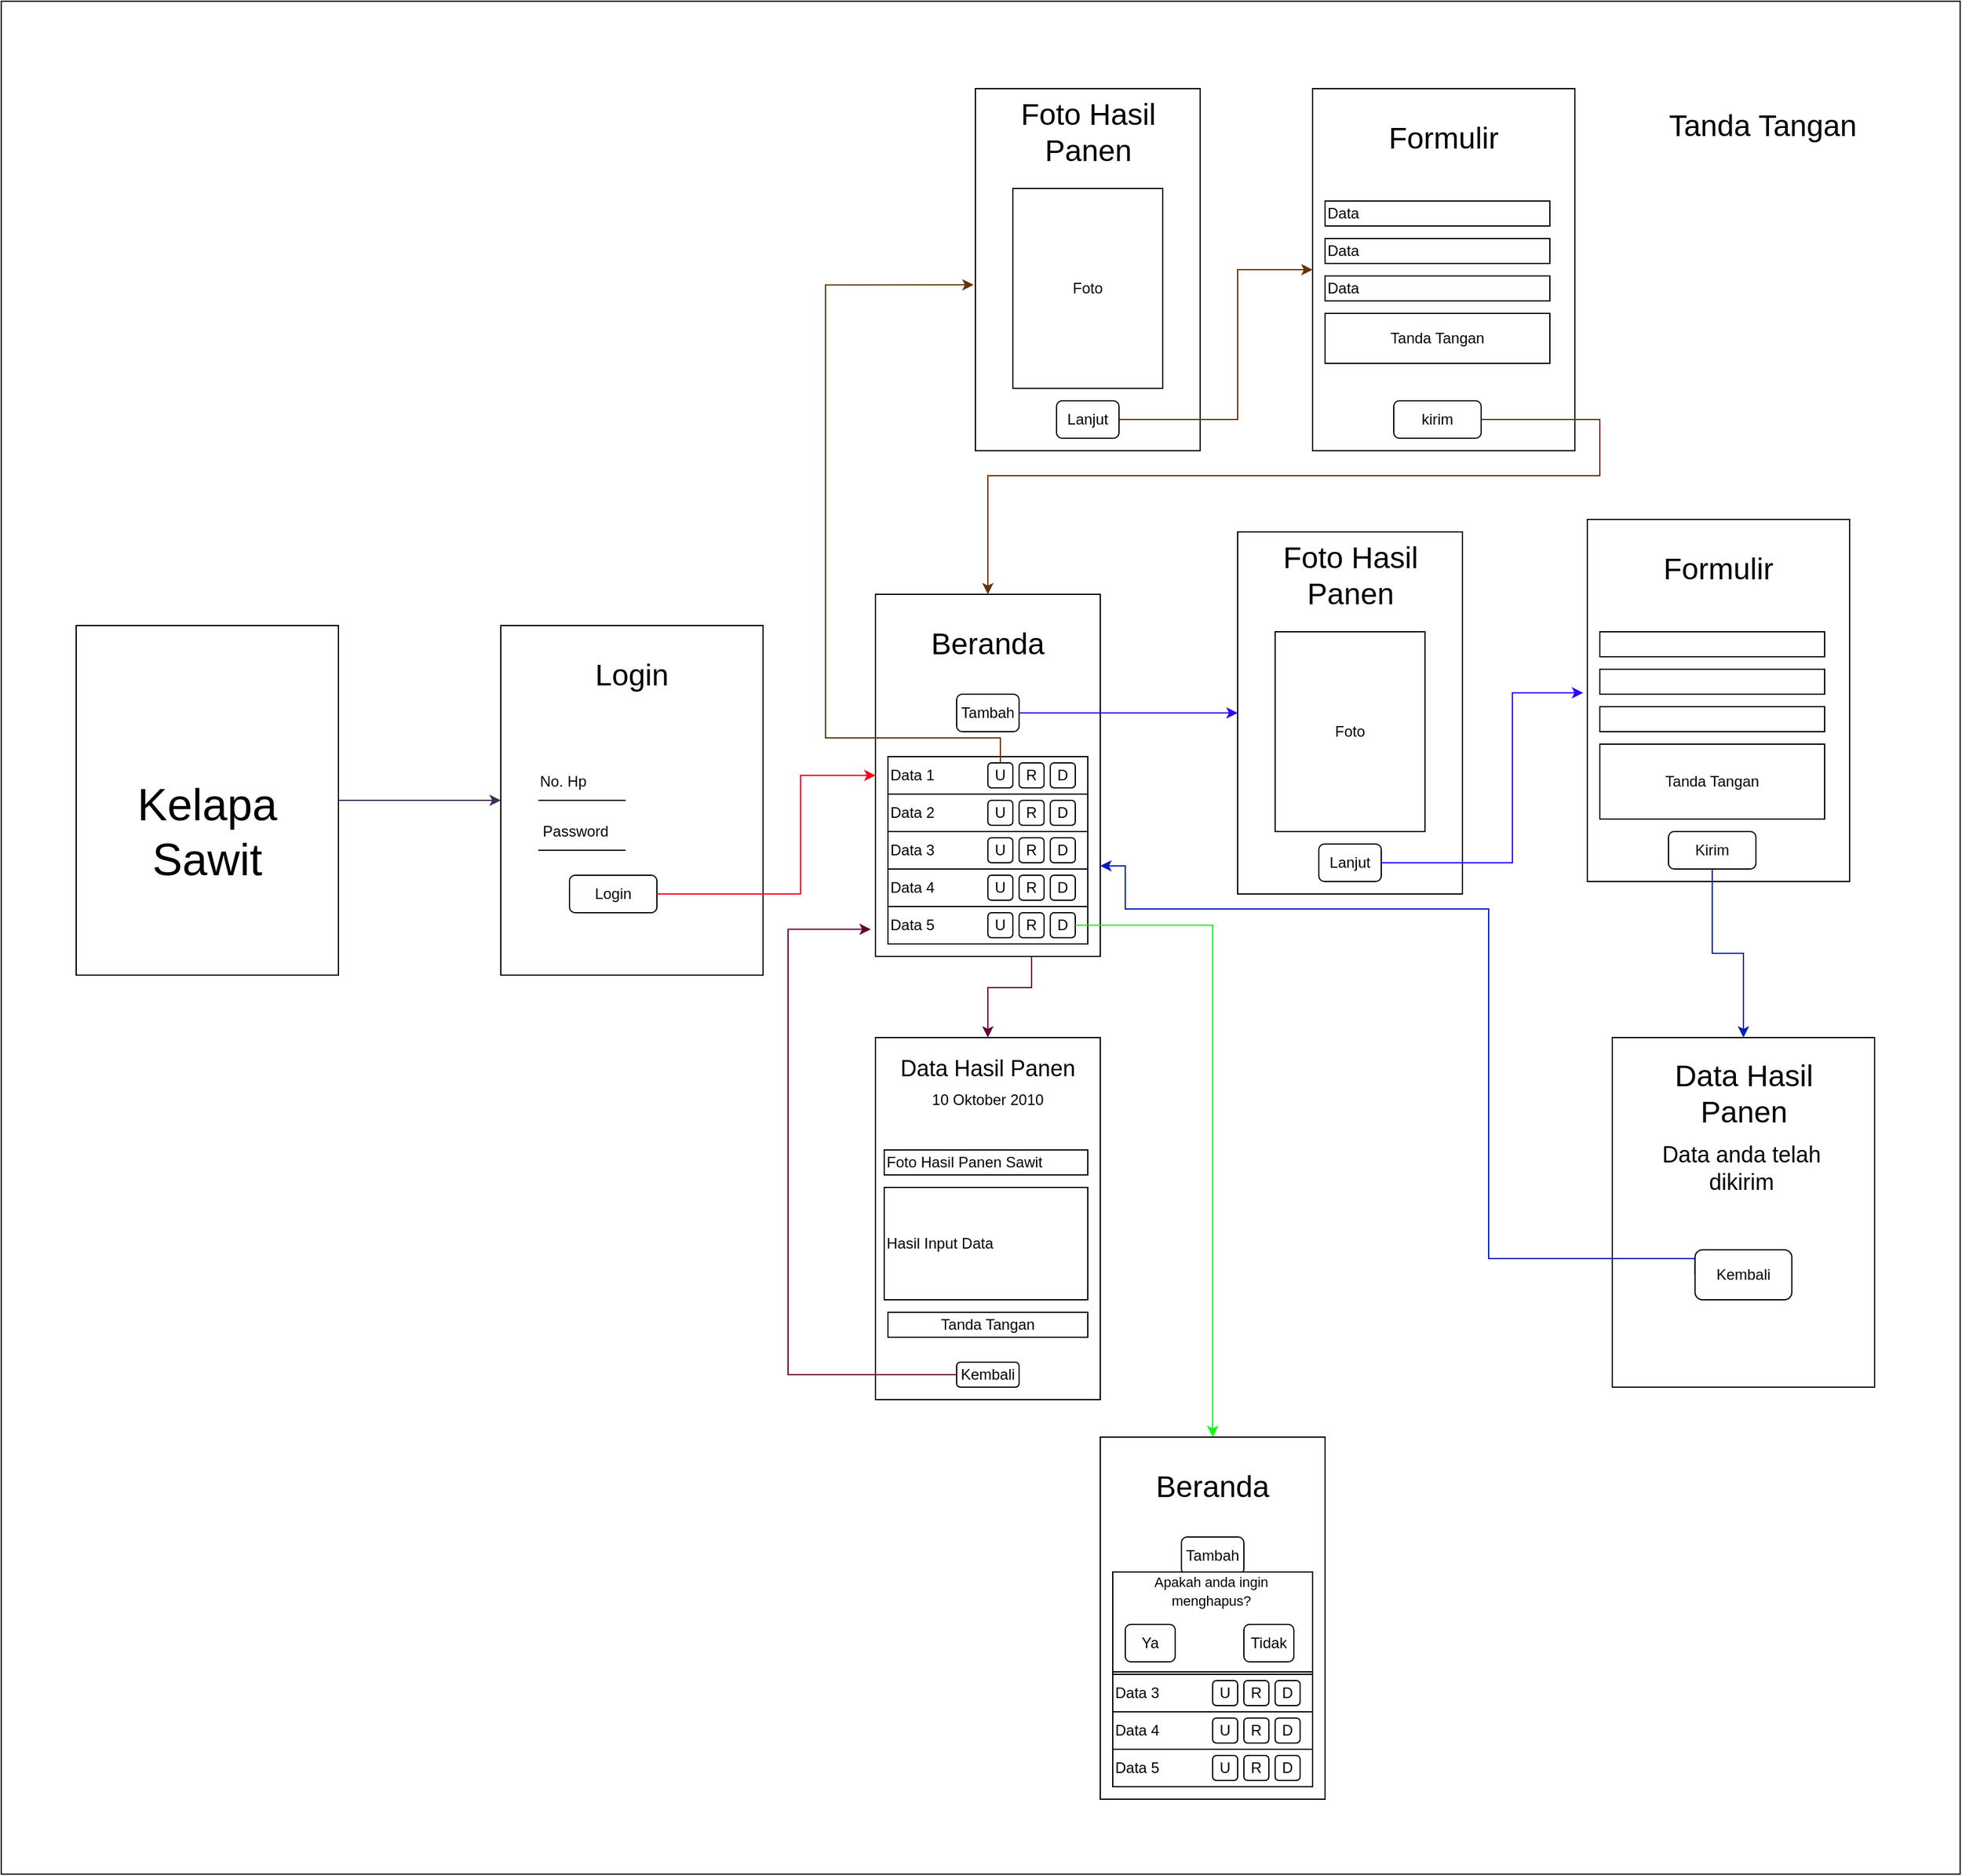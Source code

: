 <mxfile version="22.1.18" type="github" pages="2">
  <diagram name="Page-1" id="Uiu4wbFv9RFSIKA2n1KZ">
    <mxGraphModel dx="810" dy="1583" grid="1" gridSize="10" guides="1" tooltips="1" connect="1" arrows="1" fold="1" page="1" pageScale="1" pageWidth="850" pageHeight="1100" math="0" shadow="0">
      <root>
        <mxCell id="0" />
        <mxCell id="1" parent="0" />
        <mxCell id="6SFFoyV-yTu_emAH-91S-1" value="" style="rounded=0;whiteSpace=wrap;html=1;movable=0;resizable=0;rotatable=0;deletable=0;editable=0;locked=1;connectable=0;" vertex="1" parent="1">
          <mxGeometry x="70" y="-580" width="1568.5" height="1500" as="geometry" />
        </mxCell>
        <mxCell id="6SFFoyV-yTu_emAH-91S-2" style="edgeStyle=orthogonalEdgeStyle;rounded=0;orthogonalLoop=1;jettySize=auto;html=1;entryX=0;entryY=0.5;entryDx=0;entryDy=0;fillColor=#76608a;strokeColor=#432D57;exitX=1;exitY=0.5;exitDx=0;exitDy=0;" edge="1" parent="1" source="6SFFoyV-yTu_emAH-91S-3" target="6SFFoyV-yTu_emAH-91S-4">
          <mxGeometry relative="1" as="geometry" />
        </mxCell>
        <mxCell id="6SFFoyV-yTu_emAH-91S-3" value="" style="rounded=0;whiteSpace=wrap;html=1;" vertex="1" parent="1">
          <mxGeometry x="130" y="-80" width="210" height="280" as="geometry" />
        </mxCell>
        <mxCell id="6SFFoyV-yTu_emAH-91S-4" value="" style="rounded=0;whiteSpace=wrap;html=1;" vertex="1" parent="1">
          <mxGeometry x="470" y="-80" width="210" height="280" as="geometry" />
        </mxCell>
        <mxCell id="6SFFoyV-yTu_emAH-91S-5" value="&lt;font style=&quot;font-size: 36px;&quot;&gt;Kelapa Sawit&lt;/font&gt;" style="text;html=1;strokeColor=none;fillColor=none;align=center;verticalAlign=middle;whiteSpace=wrap;rounded=0;" vertex="1" parent="1">
          <mxGeometry x="170" y="60" width="130" height="50" as="geometry" />
        </mxCell>
        <mxCell id="6SFFoyV-yTu_emAH-91S-6" value="&lt;font style=&quot;font-size: 24px;&quot;&gt;Login&lt;/font&gt;" style="text;html=1;strokeColor=none;fillColor=none;align=center;verticalAlign=middle;whiteSpace=wrap;rounded=0;" vertex="1" parent="1">
          <mxGeometry x="525" y="-70" width="100" height="60" as="geometry" />
        </mxCell>
        <mxCell id="6SFFoyV-yTu_emAH-91S-7" value="No. Hp" style="text;html=1;strokeColor=none;fillColor=none;align=center;verticalAlign=middle;whiteSpace=wrap;rounded=0;" vertex="1" parent="1">
          <mxGeometry x="490" y="30" width="60" height="30" as="geometry" />
        </mxCell>
        <mxCell id="6SFFoyV-yTu_emAH-91S-8" value="Password" style="text;html=1;strokeColor=none;fillColor=none;align=center;verticalAlign=middle;whiteSpace=wrap;rounded=0;" vertex="1" parent="1">
          <mxGeometry x="500" y="70" width="60" height="30" as="geometry" />
        </mxCell>
        <mxCell id="6SFFoyV-yTu_emAH-91S-9" value="" style="endArrow=none;html=1;rounded=0;exitX=0;exitY=1;exitDx=0;exitDy=0;" edge="1" parent="1">
          <mxGeometry width="50" height="50" relative="1" as="geometry">
            <mxPoint x="500" y="60" as="sourcePoint" />
            <mxPoint x="570" y="60" as="targetPoint" />
          </mxGeometry>
        </mxCell>
        <mxCell id="6SFFoyV-yTu_emAH-91S-10" value="" style="endArrow=none;html=1;rounded=0;exitX=0;exitY=1;exitDx=0;exitDy=0;" edge="1" parent="1">
          <mxGeometry width="50" height="50" relative="1" as="geometry">
            <mxPoint x="500" y="100" as="sourcePoint" />
            <mxPoint x="570" y="100" as="targetPoint" />
          </mxGeometry>
        </mxCell>
        <mxCell id="6SFFoyV-yTu_emAH-91S-11" value="Login" style="rounded=1;whiteSpace=wrap;html=1;" vertex="1" parent="1">
          <mxGeometry x="525" y="120" width="70" height="30" as="geometry" />
        </mxCell>
        <mxCell id="6SFFoyV-yTu_emAH-91S-12" style="edgeStyle=orthogonalEdgeStyle;rounded=0;orthogonalLoop=1;jettySize=auto;html=1;entryX=0;entryY=0.5;entryDx=0;entryDy=0;exitX=1;exitY=0.5;exitDx=0;exitDy=0;strokeColor=#FF051E;" edge="1" parent="1" source="6SFFoyV-yTu_emAH-91S-11" target="6SFFoyV-yTu_emAH-91S-50">
          <mxGeometry relative="1" as="geometry">
            <Array as="points">
              <mxPoint x="710" y="135" />
              <mxPoint x="710" y="40" />
            </Array>
          </mxGeometry>
        </mxCell>
        <mxCell id="6SFFoyV-yTu_emAH-91S-13" value="" style="rounded=0;whiteSpace=wrap;html=1;" vertex="1" parent="1">
          <mxGeometry x="1060" y="-155" width="180" height="290" as="geometry" />
        </mxCell>
        <mxCell id="6SFFoyV-yTu_emAH-91S-14" value="&lt;font style=&quot;font-size: 24px;&quot;&gt;Foto Hasil Panen&lt;/font&gt;" style="text;html=1;strokeColor=none;fillColor=none;align=center;verticalAlign=middle;whiteSpace=wrap;rounded=0;" vertex="1" parent="1">
          <mxGeometry x="1077.5" y="-135" width="145" height="30" as="geometry" />
        </mxCell>
        <mxCell id="6SFFoyV-yTu_emAH-91S-15" value="Foto" style="rounded=0;whiteSpace=wrap;html=1;" vertex="1" parent="1">
          <mxGeometry x="1090" y="-75" width="120" height="160" as="geometry" />
        </mxCell>
        <mxCell id="6SFFoyV-yTu_emAH-91S-16" value="Lanjut" style="rounded=1;whiteSpace=wrap;html=1;" vertex="1" parent="1">
          <mxGeometry x="1125" y="95" width="50" height="30" as="geometry" />
        </mxCell>
        <mxCell id="6SFFoyV-yTu_emAH-91S-17" style="edgeStyle=orthogonalEdgeStyle;rounded=0;orthogonalLoop=1;jettySize=auto;html=1;strokeColor=#250DFF;entryX=-0.016;entryY=0.479;entryDx=0;entryDy=0;entryPerimeter=0;" edge="1" parent="1" source="6SFFoyV-yTu_emAH-91S-16" target="6SFFoyV-yTu_emAH-91S-19">
          <mxGeometry relative="1" as="geometry">
            <mxPoint x="1410" y="-210" as="targetPoint" />
            <Array as="points">
              <mxPoint x="1280" y="110" />
              <mxPoint x="1280" y="-26" />
            </Array>
          </mxGeometry>
        </mxCell>
        <mxCell id="6SFFoyV-yTu_emAH-91S-18" value="" style="group" connectable="0" vertex="1" parent="1">
          <mxGeometry x="1340" y="-165" width="210" height="290" as="geometry" />
        </mxCell>
        <mxCell id="6SFFoyV-yTu_emAH-91S-19" value="" style="rounded=0;whiteSpace=wrap;html=1;" vertex="1" parent="6SFFoyV-yTu_emAH-91S-18">
          <mxGeometry width="210" height="290" as="geometry" />
        </mxCell>
        <mxCell id="6SFFoyV-yTu_emAH-91S-20" value="&lt;font style=&quot;font-size: 24px;&quot;&gt;Formulir&lt;/font&gt;" style="text;html=1;strokeColor=none;fillColor=none;align=center;verticalAlign=middle;whiteSpace=wrap;rounded=0;" vertex="1" parent="6SFFoyV-yTu_emAH-91S-18">
          <mxGeometry x="55" y="10" width="100" height="60" as="geometry" />
        </mxCell>
        <mxCell id="6SFFoyV-yTu_emAH-91S-21" value="" style="rounded=0;whiteSpace=wrap;html=1;" vertex="1" parent="6SFFoyV-yTu_emAH-91S-18">
          <mxGeometry x="10" y="90" width="180" height="20" as="geometry" />
        </mxCell>
        <mxCell id="6SFFoyV-yTu_emAH-91S-22" value="" style="rounded=0;whiteSpace=wrap;html=1;" vertex="1" parent="6SFFoyV-yTu_emAH-91S-18">
          <mxGeometry x="10" y="120" width="180" height="20" as="geometry" />
        </mxCell>
        <mxCell id="6SFFoyV-yTu_emAH-91S-23" value="" style="rounded=0;whiteSpace=wrap;html=1;" vertex="1" parent="6SFFoyV-yTu_emAH-91S-18">
          <mxGeometry x="10" y="150" width="180" height="20" as="geometry" />
        </mxCell>
        <mxCell id="6SFFoyV-yTu_emAH-91S-24" value="Tanda Tangan" style="rounded=0;whiteSpace=wrap;html=1;" vertex="1" parent="6SFFoyV-yTu_emAH-91S-18">
          <mxGeometry x="10" y="180" width="180" height="60" as="geometry" />
        </mxCell>
        <mxCell id="6SFFoyV-yTu_emAH-91S-25" value="Kirim" style="rounded=1;whiteSpace=wrap;html=1;" vertex="1" parent="6SFFoyV-yTu_emAH-91S-18">
          <mxGeometry x="65" y="250" width="70" height="30" as="geometry" />
        </mxCell>
        <mxCell id="6SFFoyV-yTu_emAH-91S-26" value="" style="rounded=0;whiteSpace=wrap;html=1;" vertex="1" parent="1">
          <mxGeometry x="850" y="-510" width="180" height="290" as="geometry" />
        </mxCell>
        <mxCell id="6SFFoyV-yTu_emAH-91S-27" value="&lt;font style=&quot;font-size: 24px;&quot;&gt;Foto Hasil Panen&lt;/font&gt;" style="text;html=1;strokeColor=none;fillColor=none;align=center;verticalAlign=middle;whiteSpace=wrap;rounded=0;" vertex="1" parent="1">
          <mxGeometry x="867.5" y="-490" width="145" height="30" as="geometry" />
        </mxCell>
        <mxCell id="6SFFoyV-yTu_emAH-91S-28" value="Foto" style="rounded=0;whiteSpace=wrap;html=1;" vertex="1" parent="1">
          <mxGeometry x="880" y="-430" width="120" height="160" as="geometry" />
        </mxCell>
        <mxCell id="6SFFoyV-yTu_emAH-91S-29" style="edgeStyle=orthogonalEdgeStyle;rounded=0;orthogonalLoop=1;jettySize=auto;html=1;entryX=0;entryY=0.5;entryDx=0;entryDy=0;strokeColor=#663300;" edge="1" parent="1" source="6SFFoyV-yTu_emAH-91S-30" target="6SFFoyV-yTu_emAH-91S-32">
          <mxGeometry relative="1" as="geometry">
            <Array as="points">
              <mxPoint x="1060" y="-245" />
              <mxPoint x="1060" y="-365" />
            </Array>
          </mxGeometry>
        </mxCell>
        <mxCell id="6SFFoyV-yTu_emAH-91S-30" value="Lanjut" style="rounded=1;whiteSpace=wrap;html=1;" vertex="1" parent="1">
          <mxGeometry x="915" y="-260" width="50" height="30" as="geometry" />
        </mxCell>
        <mxCell id="6SFFoyV-yTu_emAH-91S-31" value="" style="group" connectable="0" vertex="1" parent="1">
          <mxGeometry x="1120" y="-510" width="210" height="290" as="geometry" />
        </mxCell>
        <mxCell id="6SFFoyV-yTu_emAH-91S-32" value="" style="rounded=0;whiteSpace=wrap;html=1;" vertex="1" parent="6SFFoyV-yTu_emAH-91S-31">
          <mxGeometry width="210" height="290" as="geometry" />
        </mxCell>
        <mxCell id="6SFFoyV-yTu_emAH-91S-33" value="&lt;font style=&quot;font-size: 24px;&quot;&gt;Formulir&lt;/font&gt;" style="text;html=1;strokeColor=none;fillColor=none;align=center;verticalAlign=middle;whiteSpace=wrap;rounded=0;" vertex="1" parent="6SFFoyV-yTu_emAH-91S-31">
          <mxGeometry x="55" y="10" width="100" height="60" as="geometry" />
        </mxCell>
        <mxCell id="6SFFoyV-yTu_emAH-91S-34" value="Data" style="rounded=0;whiteSpace=wrap;html=1;align=left;" vertex="1" parent="6SFFoyV-yTu_emAH-91S-31">
          <mxGeometry x="10" y="90" width="180" height="20" as="geometry" />
        </mxCell>
        <mxCell id="6SFFoyV-yTu_emAH-91S-35" value="Data" style="rounded=0;whiteSpace=wrap;html=1;align=left;" vertex="1" parent="6SFFoyV-yTu_emAH-91S-31">
          <mxGeometry x="10" y="120" width="180" height="20" as="geometry" />
        </mxCell>
        <mxCell id="6SFFoyV-yTu_emAH-91S-36" value="Data" style="rounded=0;whiteSpace=wrap;html=1;align=left;" vertex="1" parent="6SFFoyV-yTu_emAH-91S-31">
          <mxGeometry x="10" y="150" width="180" height="20" as="geometry" />
        </mxCell>
        <mxCell id="6SFFoyV-yTu_emAH-91S-37" value="kirim" style="rounded=1;whiteSpace=wrap;html=1;" vertex="1" parent="6SFFoyV-yTu_emAH-91S-31">
          <mxGeometry x="65" y="250" width="70" height="30" as="geometry" />
        </mxCell>
        <mxCell id="6SFFoyV-yTu_emAH-91S-38" value="Tanda Tangan" style="rounded=0;whiteSpace=wrap;html=1;" vertex="1" parent="6SFFoyV-yTu_emAH-91S-31">
          <mxGeometry x="10" y="180" width="180" height="40" as="geometry" />
        </mxCell>
        <mxCell id="6SFFoyV-yTu_emAH-91S-39" value="&lt;font style=&quot;font-size: 24px;&quot;&gt;Tanda Tangan&lt;/font&gt;" style="text;html=1;strokeColor=none;fillColor=none;align=center;verticalAlign=middle;whiteSpace=wrap;rounded=0;" vertex="1" parent="1">
          <mxGeometry x="1402.5" y="-490" width="155" height="20" as="geometry" />
        </mxCell>
        <mxCell id="6SFFoyV-yTu_emAH-91S-40" style="edgeStyle=orthogonalEdgeStyle;rounded=0;orthogonalLoop=1;jettySize=auto;html=1;strokeColor=#663300;entryX=0.5;entryY=0;entryDx=0;entryDy=0;" edge="1" parent="1" source="6SFFoyV-yTu_emAH-91S-37" target="6SFFoyV-yTu_emAH-91S-50">
          <mxGeometry relative="1" as="geometry">
            <Array as="points">
              <mxPoint x="1350" y="-245" />
              <mxPoint x="1350" y="-200" />
              <mxPoint x="860" y="-200" />
            </Array>
            <mxPoint x="870" y="-200" as="targetPoint" />
          </mxGeometry>
        </mxCell>
        <mxCell id="6SFFoyV-yTu_emAH-91S-41" value="" style="rounded=0;whiteSpace=wrap;html=1;" vertex="1" parent="1">
          <mxGeometry x="770" y="250" width="180" height="290" as="geometry" />
        </mxCell>
        <mxCell id="6SFFoyV-yTu_emAH-91S-42" style="edgeStyle=orthogonalEdgeStyle;rounded=0;orthogonalLoop=1;jettySize=auto;html=1;strokeColor=#660033;" edge="1" parent="1" source="6SFFoyV-yTu_emAH-91S-80" target="6SFFoyV-yTu_emAH-91S-41">
          <mxGeometry relative="1" as="geometry" />
        </mxCell>
        <mxCell id="6SFFoyV-yTu_emAH-91S-43" value="&lt;font style=&quot;font-size: 18px;&quot;&gt;Data Hasil Panen&lt;/font&gt;" style="text;html=1;strokeColor=none;fillColor=none;align=center;verticalAlign=middle;whiteSpace=wrap;rounded=0;" vertex="1" parent="1">
          <mxGeometry x="776.25" y="260" width="167.5" height="30" as="geometry" />
        </mxCell>
        <mxCell id="6SFFoyV-yTu_emAH-91S-44" value="10 Oktober 2010" style="text;html=1;strokeColor=none;fillColor=none;align=center;verticalAlign=middle;whiteSpace=wrap;rounded=0;" vertex="1" parent="1">
          <mxGeometry x="810" y="285" width="100" height="30" as="geometry" />
        </mxCell>
        <mxCell id="6SFFoyV-yTu_emAH-91S-45" value="Foto Hasil Panen Sawit&amp;nbsp;" style="rounded=0;whiteSpace=wrap;html=1;align=left;" vertex="1" parent="1">
          <mxGeometry x="777" y="340" width="163" height="20" as="geometry" />
        </mxCell>
        <mxCell id="6SFFoyV-yTu_emAH-91S-46" value="Hasil Input Data" style="rounded=0;whiteSpace=wrap;html=1;align=left;" vertex="1" parent="1">
          <mxGeometry x="777" y="370" width="163" height="90" as="geometry" />
        </mxCell>
        <mxCell id="6SFFoyV-yTu_emAH-91S-47" value="Tanda Tangan" style="rounded=0;whiteSpace=wrap;html=1;align=center;" vertex="1" parent="1">
          <mxGeometry x="780" y="470" width="160" height="20" as="geometry" />
        </mxCell>
        <mxCell id="6SFFoyV-yTu_emAH-91S-48" value="Kembali" style="rounded=1;whiteSpace=wrap;html=1;" vertex="1" parent="1">
          <mxGeometry x="835" y="510" width="50" height="20" as="geometry" />
        </mxCell>
        <mxCell id="6SFFoyV-yTu_emAH-91S-49" value="" style="group" connectable="0" vertex="1" parent="1">
          <mxGeometry x="770" y="-105" width="180" height="290" as="geometry" />
        </mxCell>
        <mxCell id="6SFFoyV-yTu_emAH-91S-50" value="" style="rounded=0;whiteSpace=wrap;html=1;" vertex="1" parent="6SFFoyV-yTu_emAH-91S-49">
          <mxGeometry width="180" height="290" as="geometry" />
        </mxCell>
        <mxCell id="6SFFoyV-yTu_emAH-91S-51" value="&lt;span style=&quot;font-size: 24px;&quot;&gt;Beranda&lt;/span&gt;" style="text;html=1;strokeColor=none;fillColor=none;align=center;verticalAlign=middle;whiteSpace=wrap;rounded=0;" vertex="1" parent="6SFFoyV-yTu_emAH-91S-49">
          <mxGeometry x="40" y="10" width="100" height="60" as="geometry" />
        </mxCell>
        <mxCell id="6SFFoyV-yTu_emAH-91S-52" value="Tambah" style="rounded=1;whiteSpace=wrap;html=1;" vertex="1" parent="6SFFoyV-yTu_emAH-91S-49">
          <mxGeometry x="65" y="80" width="50" height="30" as="geometry" />
        </mxCell>
        <mxCell id="6SFFoyV-yTu_emAH-91S-53" value="" style="rounded=0;whiteSpace=wrap;html=1;" vertex="1" parent="6SFFoyV-yTu_emAH-91S-49">
          <mxGeometry x="10" y="130" width="160" height="150" as="geometry" />
        </mxCell>
        <mxCell id="6SFFoyV-yTu_emAH-91S-54" value="" style="rounded=0;whiteSpace=wrap;html=1;" vertex="1" parent="6SFFoyV-yTu_emAH-91S-49">
          <mxGeometry x="10" y="160" width="160" height="30" as="geometry" />
        </mxCell>
        <mxCell id="6SFFoyV-yTu_emAH-91S-55" value="" style="rounded=0;whiteSpace=wrap;html=1;" vertex="1" parent="6SFFoyV-yTu_emAH-91S-49">
          <mxGeometry x="10" y="190" width="160" height="30" as="geometry" />
        </mxCell>
        <mxCell id="6SFFoyV-yTu_emAH-91S-56" value="" style="rounded=0;whiteSpace=wrap;html=1;" vertex="1" parent="6SFFoyV-yTu_emAH-91S-49">
          <mxGeometry x="10" y="220" width="160" height="30" as="geometry" />
        </mxCell>
        <mxCell id="6SFFoyV-yTu_emAH-91S-57" value="" style="group" vertex="1" connectable="0" parent="6SFFoyV-yTu_emAH-91S-49">
          <mxGeometry x="10" y="130" width="160" height="30" as="geometry" />
        </mxCell>
        <mxCell id="6SFFoyV-yTu_emAH-91S-58" value="&lt;div style=&quot;&quot;&gt;&lt;span style=&quot;background-color: initial;&quot;&gt;Data 1&lt;/span&gt;&lt;/div&gt;" style="rounded=0;whiteSpace=wrap;html=1;align=left;" vertex="1" parent="6SFFoyV-yTu_emAH-91S-57">
          <mxGeometry width="160" height="30" as="geometry" />
        </mxCell>
        <mxCell id="6SFFoyV-yTu_emAH-91S-59" value="D" style="rounded=1;whiteSpace=wrap;html=1;" vertex="1" parent="6SFFoyV-yTu_emAH-91S-57">
          <mxGeometry x="130" y="5" width="20" height="20" as="geometry" />
        </mxCell>
        <mxCell id="6SFFoyV-yTu_emAH-91S-60" value="R" style="rounded=1;whiteSpace=wrap;html=1;" vertex="1" parent="6SFFoyV-yTu_emAH-91S-57">
          <mxGeometry x="105" y="5" width="20" height="20" as="geometry" />
        </mxCell>
        <mxCell id="6SFFoyV-yTu_emAH-91S-61" value="U" style="rounded=1;whiteSpace=wrap;html=1;" vertex="1" parent="6SFFoyV-yTu_emAH-91S-57">
          <mxGeometry x="80" y="5" width="20" height="20" as="geometry" />
        </mxCell>
        <mxCell id="6SFFoyV-yTu_emAH-91S-62" value="" style="group" vertex="1" connectable="0" parent="6SFFoyV-yTu_emAH-91S-49">
          <mxGeometry x="10" y="160" width="160" height="30" as="geometry" />
        </mxCell>
        <mxCell id="6SFFoyV-yTu_emAH-91S-63" value="&lt;div style=&quot;&quot;&gt;&lt;span style=&quot;background-color: initial;&quot;&gt;Data 2&lt;/span&gt;&lt;/div&gt;" style="rounded=0;whiteSpace=wrap;html=1;align=left;" vertex="1" parent="6SFFoyV-yTu_emAH-91S-62">
          <mxGeometry width="160" height="30" as="geometry" />
        </mxCell>
        <mxCell id="6SFFoyV-yTu_emAH-91S-64" value="D" style="rounded=1;whiteSpace=wrap;html=1;" vertex="1" parent="6SFFoyV-yTu_emAH-91S-62">
          <mxGeometry x="130" y="5" width="20" height="20" as="geometry" />
        </mxCell>
        <mxCell id="6SFFoyV-yTu_emAH-91S-65" value="R" style="rounded=1;whiteSpace=wrap;html=1;" vertex="1" parent="6SFFoyV-yTu_emAH-91S-62">
          <mxGeometry x="105" y="5" width="20" height="20" as="geometry" />
        </mxCell>
        <mxCell id="6SFFoyV-yTu_emAH-91S-66" value="U" style="rounded=1;whiteSpace=wrap;html=1;" vertex="1" parent="6SFFoyV-yTu_emAH-91S-62">
          <mxGeometry x="80" y="5" width="20" height="20" as="geometry" />
        </mxCell>
        <mxCell id="6SFFoyV-yTu_emAH-91S-67" value="" style="group" vertex="1" connectable="0" parent="6SFFoyV-yTu_emAH-91S-49">
          <mxGeometry x="10" y="190" width="160" height="30" as="geometry" />
        </mxCell>
        <mxCell id="6SFFoyV-yTu_emAH-91S-68" value="&lt;div style=&quot;&quot;&gt;&lt;span style=&quot;background-color: initial;&quot;&gt;Data 3&lt;/span&gt;&lt;/div&gt;" style="rounded=0;whiteSpace=wrap;html=1;align=left;" vertex="1" parent="6SFFoyV-yTu_emAH-91S-67">
          <mxGeometry width="160" height="30" as="geometry" />
        </mxCell>
        <mxCell id="6SFFoyV-yTu_emAH-91S-69" value="D" style="rounded=1;whiteSpace=wrap;html=1;" vertex="1" parent="6SFFoyV-yTu_emAH-91S-67">
          <mxGeometry x="130" y="5" width="20" height="20" as="geometry" />
        </mxCell>
        <mxCell id="6SFFoyV-yTu_emAH-91S-70" value="R" style="rounded=1;whiteSpace=wrap;html=1;" vertex="1" parent="6SFFoyV-yTu_emAH-91S-67">
          <mxGeometry x="105" y="5" width="20" height="20" as="geometry" />
        </mxCell>
        <mxCell id="6SFFoyV-yTu_emAH-91S-71" value="U" style="rounded=1;whiteSpace=wrap;html=1;" vertex="1" parent="6SFFoyV-yTu_emAH-91S-67">
          <mxGeometry x="80" y="5" width="20" height="20" as="geometry" />
        </mxCell>
        <mxCell id="6SFFoyV-yTu_emAH-91S-72" value="" style="group" vertex="1" connectable="0" parent="6SFFoyV-yTu_emAH-91S-49">
          <mxGeometry x="10" y="220" width="160" height="30" as="geometry" />
        </mxCell>
        <mxCell id="6SFFoyV-yTu_emAH-91S-73" value="&lt;div style=&quot;&quot;&gt;&lt;span style=&quot;background-color: initial;&quot;&gt;Data 4&lt;/span&gt;&lt;/div&gt;" style="rounded=0;whiteSpace=wrap;html=1;align=left;" vertex="1" parent="6SFFoyV-yTu_emAH-91S-72">
          <mxGeometry width="160" height="30" as="geometry" />
        </mxCell>
        <mxCell id="6SFFoyV-yTu_emAH-91S-74" value="D" style="rounded=1;whiteSpace=wrap;html=1;" vertex="1" parent="6SFFoyV-yTu_emAH-91S-72">
          <mxGeometry x="130" y="5" width="20" height="20" as="geometry" />
        </mxCell>
        <mxCell id="6SFFoyV-yTu_emAH-91S-75" value="R" style="rounded=1;whiteSpace=wrap;html=1;" vertex="1" parent="6SFFoyV-yTu_emAH-91S-72">
          <mxGeometry x="105" y="5" width="20" height="20" as="geometry" />
        </mxCell>
        <mxCell id="6SFFoyV-yTu_emAH-91S-76" value="U" style="rounded=1;whiteSpace=wrap;html=1;" vertex="1" parent="6SFFoyV-yTu_emAH-91S-72">
          <mxGeometry x="80" y="5" width="20" height="20" as="geometry" />
        </mxCell>
        <mxCell id="6SFFoyV-yTu_emAH-91S-77" value="" style="group" vertex="1" connectable="0" parent="6SFFoyV-yTu_emAH-91S-49">
          <mxGeometry x="10" y="250" width="160" height="30" as="geometry" />
        </mxCell>
        <mxCell id="6SFFoyV-yTu_emAH-91S-78" value="&lt;div style=&quot;&quot;&gt;&lt;span style=&quot;background-color: initial;&quot;&gt;Data 5&lt;/span&gt;&lt;/div&gt;" style="rounded=0;whiteSpace=wrap;html=1;align=left;" vertex="1" parent="6SFFoyV-yTu_emAH-91S-77">
          <mxGeometry width="160" height="30" as="geometry" />
        </mxCell>
        <mxCell id="6SFFoyV-yTu_emAH-91S-79" value="D" style="rounded=1;whiteSpace=wrap;html=1;" vertex="1" parent="6SFFoyV-yTu_emAH-91S-77">
          <mxGeometry x="130" y="5" width="20" height="20" as="geometry" />
        </mxCell>
        <mxCell id="6SFFoyV-yTu_emAH-91S-80" value="R" style="rounded=1;whiteSpace=wrap;html=1;" vertex="1" parent="6SFFoyV-yTu_emAH-91S-77">
          <mxGeometry x="105" y="5" width="20" height="20" as="geometry" />
        </mxCell>
        <mxCell id="6SFFoyV-yTu_emAH-91S-81" value="U" style="rounded=1;whiteSpace=wrap;html=1;" vertex="1" parent="6SFFoyV-yTu_emAH-91S-77">
          <mxGeometry x="80" y="5" width="20" height="20" as="geometry" />
        </mxCell>
        <mxCell id="6SFFoyV-yTu_emAH-91S-82" style="edgeStyle=orthogonalEdgeStyle;rounded=0;orthogonalLoop=1;jettySize=auto;html=1;entryX=0.5;entryY=0;entryDx=0;entryDy=0;strokeColor=#00FF00;" edge="1" parent="1" source="6SFFoyV-yTu_emAH-91S-79" target="6SFFoyV-yTu_emAH-91S-84">
          <mxGeometry relative="1" as="geometry" />
        </mxCell>
        <mxCell id="6SFFoyV-yTu_emAH-91S-83" value="" style="group" connectable="0" vertex="1" parent="1">
          <mxGeometry x="950" y="570" width="240" height="290" as="geometry" />
        </mxCell>
        <mxCell id="6SFFoyV-yTu_emAH-91S-84" value="" style="rounded=0;whiteSpace=wrap;html=1;movable=0;resizable=0;rotatable=0;deletable=0;editable=0;locked=1;connectable=0;" vertex="1" parent="6SFFoyV-yTu_emAH-91S-83">
          <mxGeometry width="180" height="290" as="geometry" />
        </mxCell>
        <mxCell id="6SFFoyV-yTu_emAH-91S-85" value="&lt;span style=&quot;font-size: 24px;&quot;&gt;Beranda&lt;/span&gt;" style="text;html=1;strokeColor=none;fillColor=none;align=center;verticalAlign=middle;whiteSpace=wrap;rounded=0;" vertex="1" parent="6SFFoyV-yTu_emAH-91S-83">
          <mxGeometry x="40" y="10" width="100" height="60" as="geometry" />
        </mxCell>
        <mxCell id="6SFFoyV-yTu_emAH-91S-86" value="Tambah" style="rounded=1;whiteSpace=wrap;html=1;" vertex="1" parent="6SFFoyV-yTu_emAH-91S-83">
          <mxGeometry x="65" y="80" width="50" height="30" as="geometry" />
        </mxCell>
        <mxCell id="6SFFoyV-yTu_emAH-91S-87" value="" style="rounded=0;whiteSpace=wrap;html=1;" vertex="1" parent="6SFFoyV-yTu_emAH-91S-83">
          <mxGeometry x="10" y="130" width="160" height="150" as="geometry" />
        </mxCell>
        <mxCell id="6SFFoyV-yTu_emAH-91S-88" value="" style="rounded=0;whiteSpace=wrap;html=1;" vertex="1" parent="6SFFoyV-yTu_emAH-91S-83">
          <mxGeometry x="10" y="160" width="160" height="30" as="geometry" />
        </mxCell>
        <mxCell id="6SFFoyV-yTu_emAH-91S-89" value="" style="rounded=0;whiteSpace=wrap;html=1;" vertex="1" parent="6SFFoyV-yTu_emAH-91S-83">
          <mxGeometry x="10" y="190" width="160" height="30" as="geometry" />
        </mxCell>
        <mxCell id="6SFFoyV-yTu_emAH-91S-90" value="" style="rounded=0;whiteSpace=wrap;html=1;" vertex="1" parent="6SFFoyV-yTu_emAH-91S-83">
          <mxGeometry x="10" y="220" width="160" height="30" as="geometry" />
        </mxCell>
        <mxCell id="6SFFoyV-yTu_emAH-91S-91" value="" style="group" connectable="0" vertex="1" parent="6SFFoyV-yTu_emAH-91S-83">
          <mxGeometry x="10" y="130" width="160" height="90" as="geometry" />
        </mxCell>
        <mxCell id="6SFFoyV-yTu_emAH-91S-92" value="&lt;div style=&quot;&quot;&gt;&lt;span style=&quot;background-color: initial;&quot;&gt;Data 1&lt;/span&gt;&lt;/div&gt;" style="rounded=0;whiteSpace=wrap;html=1;align=left;" vertex="1" parent="6SFFoyV-yTu_emAH-91S-91">
          <mxGeometry width="160" height="30" as="geometry" />
        </mxCell>
        <mxCell id="6SFFoyV-yTu_emAH-91S-93" value="D" style="rounded=1;whiteSpace=wrap;html=1;" vertex="1" parent="6SFFoyV-yTu_emAH-91S-91">
          <mxGeometry x="130" y="5" width="20" height="20" as="geometry" />
        </mxCell>
        <mxCell id="6SFFoyV-yTu_emAH-91S-94" value="R" style="rounded=1;whiteSpace=wrap;html=1;" vertex="1" parent="6SFFoyV-yTu_emAH-91S-91">
          <mxGeometry x="105" y="5" width="20" height="20" as="geometry" />
        </mxCell>
        <mxCell id="6SFFoyV-yTu_emAH-91S-95" value="U" style="rounded=1;whiteSpace=wrap;html=1;" vertex="1" parent="6SFFoyV-yTu_emAH-91S-91">
          <mxGeometry x="80" y="5" width="20" height="20" as="geometry" />
        </mxCell>
        <mxCell id="6SFFoyV-yTu_emAH-91S-96" value="" style="group" connectable="0" vertex="1" parent="6SFFoyV-yTu_emAH-91S-83">
          <mxGeometry x="10" y="160" width="160" height="90" as="geometry" />
        </mxCell>
        <mxCell id="6SFFoyV-yTu_emAH-91S-97" value="&lt;div style=&quot;&quot;&gt;&lt;span style=&quot;background-color: initial;&quot;&gt;Data 2&lt;/span&gt;&lt;/div&gt;" style="rounded=0;whiteSpace=wrap;html=1;align=left;" vertex="1" parent="6SFFoyV-yTu_emAH-91S-96">
          <mxGeometry width="160" height="30" as="geometry" />
        </mxCell>
        <mxCell id="6SFFoyV-yTu_emAH-91S-98" value="D" style="rounded=1;whiteSpace=wrap;html=1;" vertex="1" parent="6SFFoyV-yTu_emAH-91S-96">
          <mxGeometry x="130" y="5" width="20" height="20" as="geometry" />
        </mxCell>
        <mxCell id="6SFFoyV-yTu_emAH-91S-99" value="R" style="rounded=1;whiteSpace=wrap;html=1;" vertex="1" parent="6SFFoyV-yTu_emAH-91S-96">
          <mxGeometry x="105" y="5" width="20" height="20" as="geometry" />
        </mxCell>
        <mxCell id="6SFFoyV-yTu_emAH-91S-100" value="U" style="rounded=1;whiteSpace=wrap;html=1;" vertex="1" parent="6SFFoyV-yTu_emAH-91S-96">
          <mxGeometry x="80" y="5" width="20" height="20" as="geometry" />
        </mxCell>
        <mxCell id="6SFFoyV-yTu_emAH-91S-101" value="" style="group" connectable="0" vertex="1" parent="6SFFoyV-yTu_emAH-91S-83">
          <mxGeometry x="10" y="190" width="160" height="95" as="geometry" />
        </mxCell>
        <mxCell id="6SFFoyV-yTu_emAH-91S-102" value="&lt;div style=&quot;&quot;&gt;&lt;span style=&quot;background-color: initial;&quot;&gt;Data 3&lt;/span&gt;&lt;/div&gt;" style="rounded=0;whiteSpace=wrap;html=1;align=left;" vertex="1" parent="6SFFoyV-yTu_emAH-91S-101">
          <mxGeometry width="160" height="30" as="geometry" />
        </mxCell>
        <mxCell id="6SFFoyV-yTu_emAH-91S-103" value="D" style="rounded=1;whiteSpace=wrap;html=1;" vertex="1" parent="6SFFoyV-yTu_emAH-91S-101">
          <mxGeometry x="130" y="5" width="20" height="20" as="geometry" />
        </mxCell>
        <mxCell id="6SFFoyV-yTu_emAH-91S-104" value="R" style="rounded=1;whiteSpace=wrap;html=1;" vertex="1" parent="6SFFoyV-yTu_emAH-91S-101">
          <mxGeometry x="105" y="5" width="20" height="20" as="geometry" />
        </mxCell>
        <mxCell id="6SFFoyV-yTu_emAH-91S-105" value="U" style="rounded=1;whiteSpace=wrap;html=1;" vertex="1" parent="6SFFoyV-yTu_emAH-91S-101">
          <mxGeometry x="80" y="5" width="20" height="20" as="geometry" />
        </mxCell>
        <mxCell id="6SFFoyV-yTu_emAH-91S-106" value="" style="group" connectable="0" vertex="1" parent="6SFFoyV-yTu_emAH-91S-83">
          <mxGeometry x="10" y="220" width="160" height="30" as="geometry" />
        </mxCell>
        <mxCell id="6SFFoyV-yTu_emAH-91S-107" value="&lt;div style=&quot;&quot;&gt;&lt;span style=&quot;background-color: initial;&quot;&gt;Data 4&lt;/span&gt;&lt;/div&gt;" style="rounded=0;whiteSpace=wrap;html=1;align=left;" vertex="1" parent="6SFFoyV-yTu_emAH-91S-106">
          <mxGeometry width="160" height="30" as="geometry" />
        </mxCell>
        <mxCell id="6SFFoyV-yTu_emAH-91S-108" value="D" style="rounded=1;whiteSpace=wrap;html=1;" vertex="1" parent="6SFFoyV-yTu_emAH-91S-106">
          <mxGeometry x="130" y="5" width="20" height="20" as="geometry" />
        </mxCell>
        <mxCell id="6SFFoyV-yTu_emAH-91S-109" value="R" style="rounded=1;whiteSpace=wrap;html=1;" vertex="1" parent="6SFFoyV-yTu_emAH-91S-106">
          <mxGeometry x="105" y="5" width="20" height="20" as="geometry" />
        </mxCell>
        <mxCell id="6SFFoyV-yTu_emAH-91S-110" value="U" style="rounded=1;whiteSpace=wrap;html=1;" vertex="1" parent="6SFFoyV-yTu_emAH-91S-106">
          <mxGeometry x="80" y="5" width="20" height="20" as="geometry" />
        </mxCell>
        <mxCell id="6SFFoyV-yTu_emAH-91S-111" value="" style="group" connectable="0" vertex="1" parent="6SFFoyV-yTu_emAH-91S-83">
          <mxGeometry x="10" y="250" width="160" height="30" as="geometry" />
        </mxCell>
        <mxCell id="6SFFoyV-yTu_emAH-91S-112" value="&lt;div style=&quot;&quot;&gt;&lt;span style=&quot;background-color: initial;&quot;&gt;Data 5&lt;/span&gt;&lt;/div&gt;" style="rounded=0;whiteSpace=wrap;html=1;align=left;" vertex="1" parent="6SFFoyV-yTu_emAH-91S-111">
          <mxGeometry width="160" height="30" as="geometry" />
        </mxCell>
        <mxCell id="6SFFoyV-yTu_emAH-91S-113" value="D" style="rounded=1;whiteSpace=wrap;html=1;" vertex="1" parent="6SFFoyV-yTu_emAH-91S-111">
          <mxGeometry x="130" y="5" width="20" height="20" as="geometry" />
        </mxCell>
        <mxCell id="6SFFoyV-yTu_emAH-91S-114" value="R" style="rounded=1;whiteSpace=wrap;html=1;" vertex="1" parent="6SFFoyV-yTu_emAH-91S-111">
          <mxGeometry x="105" y="5" width="20" height="20" as="geometry" />
        </mxCell>
        <mxCell id="6SFFoyV-yTu_emAH-91S-115" value="U" style="rounded=1;whiteSpace=wrap;html=1;" vertex="1" parent="6SFFoyV-yTu_emAH-91S-111">
          <mxGeometry x="80" y="5" width="20" height="20" as="geometry" />
        </mxCell>
        <mxCell id="6SFFoyV-yTu_emAH-91S-116" value="" style="rounded=0;whiteSpace=wrap;html=1;" vertex="1" parent="6SFFoyV-yTu_emAH-91S-83">
          <mxGeometry x="10" y="108" width="160" height="80" as="geometry" />
        </mxCell>
        <mxCell id="6SFFoyV-yTu_emAH-91S-117" value="&lt;font style=&quot;font-size: 11px;&quot;&gt;Apakah anda ingin menghapus?&lt;/font&gt;" style="text;html=1;strokeColor=none;fillColor=none;align=center;verticalAlign=middle;whiteSpace=wrap;rounded=0;" vertex="1" parent="6SFFoyV-yTu_emAH-91S-83">
          <mxGeometry x="10" y="108" width="157.5" height="30" as="geometry" />
        </mxCell>
        <mxCell id="6SFFoyV-yTu_emAH-91S-118" value="Ya" style="rounded=1;whiteSpace=wrap;html=1;" vertex="1" parent="6SFFoyV-yTu_emAH-91S-83">
          <mxGeometry x="20" y="150" width="40" height="30" as="geometry" />
        </mxCell>
        <mxCell id="6SFFoyV-yTu_emAH-91S-119" value="Tidak" style="rounded=1;whiteSpace=wrap;html=1;" vertex="1" parent="6SFFoyV-yTu_emAH-91S-83">
          <mxGeometry x="115" y="150" width="40" height="30" as="geometry" />
        </mxCell>
        <mxCell id="6SFFoyV-yTu_emAH-91S-120" style="edgeStyle=orthogonalEdgeStyle;rounded=0;orthogonalLoop=1;jettySize=auto;html=1;entryX=-0.008;entryY=0.542;entryDx=0;entryDy=0;entryPerimeter=0;strokeColor=#663300;" edge="1" parent="1" source="6SFFoyV-yTu_emAH-91S-61" target="6SFFoyV-yTu_emAH-91S-26">
          <mxGeometry relative="1" as="geometry">
            <Array as="points">
              <mxPoint x="870" y="10" />
              <mxPoint x="730" y="10" />
              <mxPoint x="730" y="-353" />
            </Array>
          </mxGeometry>
        </mxCell>
        <mxCell id="6SFFoyV-yTu_emAH-91S-121" style="edgeStyle=orthogonalEdgeStyle;rounded=0;orthogonalLoop=1;jettySize=auto;html=1;entryX=0;entryY=0.5;entryDx=0;entryDy=0;strokeColor=#250DFF;" edge="1" parent="1" source="6SFFoyV-yTu_emAH-91S-52" target="6SFFoyV-yTu_emAH-91S-13">
          <mxGeometry relative="1" as="geometry" />
        </mxCell>
        <mxCell id="6SFFoyV-yTu_emAH-91S-122" style="edgeStyle=orthogonalEdgeStyle;rounded=0;orthogonalLoop=1;jettySize=auto;html=1;strokeColor=#660033;exitX=0;exitY=0.5;exitDx=0;exitDy=0;entryX=-0.021;entryY=0.925;entryDx=0;entryDy=0;entryPerimeter=0;" edge="1" parent="1" source="6SFFoyV-yTu_emAH-91S-48" target="6SFFoyV-yTu_emAH-91S-50">
          <mxGeometry relative="1" as="geometry">
            <mxPoint x="735" y="440" as="sourcePoint" />
            <mxPoint x="700" y="360" as="targetPoint" />
            <Array as="points">
              <mxPoint x="700" y="520" />
              <mxPoint x="700" y="163" />
            </Array>
          </mxGeometry>
        </mxCell>
        <mxCell id="6SFFoyV-yTu_emAH-91S-123" value="" style="rounded=0;whiteSpace=wrap;html=1;" vertex="1" parent="1">
          <mxGeometry x="1360" y="250" width="210" height="280" as="geometry" />
        </mxCell>
        <mxCell id="6SFFoyV-yTu_emAH-91S-124" value="&lt;font style=&quot;font-size: 18px;&quot;&gt;Data anda telah dikirim&lt;/font&gt;" style="text;html=1;strokeColor=none;fillColor=none;align=center;verticalAlign=middle;whiteSpace=wrap;rounded=0;" vertex="1" parent="1">
          <mxGeometry x="1374.06" y="340" width="179.37" height="30" as="geometry" />
        </mxCell>
        <mxCell id="6SFFoyV-yTu_emAH-91S-125" style="edgeStyle=orthogonalEdgeStyle;rounded=0;orthogonalLoop=1;jettySize=auto;html=1;entryX=1;entryY=0.75;entryDx=0;entryDy=0;fillColor=#0050ef;strokeColor=#001DBC;exitX=0;exitY=0.5;exitDx=0;exitDy=0;" edge="1" parent="1" source="6SFFoyV-yTu_emAH-91S-126" target="6SFFoyV-yTu_emAH-91S-50">
          <mxGeometry relative="1" as="geometry">
            <mxPoint x="1552.25" y="427.54" as="sourcePoint" />
            <mxPoint x="970" y="110" as="targetPoint" />
            <Array as="points">
              <mxPoint x="1426" y="427" />
              <mxPoint x="1261" y="427" />
              <mxPoint x="1261" y="147" />
              <mxPoint x="970" y="147" />
              <mxPoint x="970" y="112" />
            </Array>
          </mxGeometry>
        </mxCell>
        <mxCell id="6SFFoyV-yTu_emAH-91S-126" value="Kembali" style="rounded=1;whiteSpace=wrap;html=1;" vertex="1" parent="1">
          <mxGeometry x="1426.25" y="420" width="77.5" height="40" as="geometry" />
        </mxCell>
        <mxCell id="6SFFoyV-yTu_emAH-91S-127" value="&lt;font style=&quot;font-size: 24px;&quot;&gt;Data Hasil Panen&lt;/font&gt;" style="text;html=1;strokeColor=none;fillColor=none;align=center;verticalAlign=middle;whiteSpace=wrap;rounded=0;" vertex="1" parent="1">
          <mxGeometry x="1407.5" y="280" width="115" height="30" as="geometry" />
        </mxCell>
        <mxCell id="6SFFoyV-yTu_emAH-91S-128" style="edgeStyle=orthogonalEdgeStyle;rounded=0;orthogonalLoop=1;jettySize=auto;html=1;entryX=0.5;entryY=0;entryDx=0;entryDy=0;fillColor=#0050ef;strokeColor=#001DBC;" edge="1" parent="1" source="6SFFoyV-yTu_emAH-91S-25" target="6SFFoyV-yTu_emAH-91S-123">
          <mxGeometry relative="1" as="geometry" />
        </mxCell>
      </root>
    </mxGraphModel>
  </diagram>
  <diagram name="Mandor" id="60dP8pg2xnSiQAldLUCq">
    <mxGraphModel grid="1" page="1" gridSize="10" guides="1" tooltips="1" connect="1" arrows="1" fold="1" pageScale="1" pageWidth="827" pageHeight="1169" math="0" shadow="0">
      <root>
        <mxCell id="0" />
        <mxCell id="1" parent="0" />
        <mxCell id="myP-sH1Ng56tJ5btgeLi-1" value="" style="rounded=0;whiteSpace=wrap;html=1;movable=0;resizable=0;rotatable=0;deletable=0;editable=0;locked=1;connectable=0;" vertex="1" parent="1">
          <mxGeometry x="40" y="30" width="1560" height="1180" as="geometry" />
        </mxCell>
        <mxCell id="q5E_AbjBxEwI7H7WWiqw-1" style="edgeStyle=orthogonalEdgeStyle;rounded=0;orthogonalLoop=1;jettySize=auto;html=1;entryX=0;entryY=0.5;entryDx=0;entryDy=0;fillColor=#60a917;strokeColor=#2D7600;" edge="1" parent="1" source="nLW3oGeiEsnqrwAUTEQz-1" target="nLW3oGeiEsnqrwAUTEQz-2">
          <mxGeometry relative="1" as="geometry" />
        </mxCell>
        <mxCell id="nLW3oGeiEsnqrwAUTEQz-1" value="" style="rounded=0;whiteSpace=wrap;html=1;" vertex="1" parent="1">
          <mxGeometry x="160" y="90" width="210" height="280" as="geometry" />
        </mxCell>
        <mxCell id="nLW3oGeiEsnqrwAUTEQz-2" value="" style="rounded=0;whiteSpace=wrap;html=1;" vertex="1" parent="1">
          <mxGeometry x="450" y="90" width="210" height="280" as="geometry" />
        </mxCell>
        <mxCell id="nLW3oGeiEsnqrwAUTEQz-3" value="&lt;font style=&quot;font-size: 36px;&quot;&gt;Kelapa Sawit&lt;/font&gt;" style="text;html=1;strokeColor=none;fillColor=none;align=center;verticalAlign=middle;whiteSpace=wrap;rounded=0;" vertex="1" parent="1">
          <mxGeometry x="200" y="210" width="130" height="50" as="geometry" />
        </mxCell>
        <mxCell id="nLW3oGeiEsnqrwAUTEQz-8" value="&lt;font style=&quot;font-size: 24px;&quot;&gt;Login&lt;/font&gt;" style="text;html=1;strokeColor=none;fillColor=none;align=center;verticalAlign=middle;whiteSpace=wrap;rounded=0;" vertex="1" parent="1">
          <mxGeometry x="505" y="100" width="100" height="60" as="geometry" />
        </mxCell>
        <mxCell id="nLW3oGeiEsnqrwAUTEQz-9" value="No. Hp" style="text;html=1;strokeColor=none;fillColor=none;align=center;verticalAlign=middle;whiteSpace=wrap;rounded=0;" vertex="1" parent="1">
          <mxGeometry x="470" y="200" width="60" height="30" as="geometry" />
        </mxCell>
        <mxCell id="nLW3oGeiEsnqrwAUTEQz-10" value="Password" style="text;html=1;strokeColor=none;fillColor=none;align=center;verticalAlign=middle;whiteSpace=wrap;rounded=0;" vertex="1" parent="1">
          <mxGeometry x="480" y="240" width="60" height="30" as="geometry" />
        </mxCell>
        <mxCell id="nLW3oGeiEsnqrwAUTEQz-11" value="" style="endArrow=none;html=1;rounded=0;exitX=0;exitY=1;exitDx=0;exitDy=0;" edge="1" parent="1">
          <mxGeometry width="50" height="50" relative="1" as="geometry">
            <mxPoint x="480" y="230" as="sourcePoint" />
            <mxPoint x="550" y="230" as="targetPoint" />
          </mxGeometry>
        </mxCell>
        <mxCell id="nLW3oGeiEsnqrwAUTEQz-12" value="" style="endArrow=none;html=1;rounded=0;exitX=0;exitY=1;exitDx=0;exitDy=0;" edge="1" parent="1">
          <mxGeometry width="50" height="50" relative="1" as="geometry">
            <mxPoint x="480" y="270" as="sourcePoint" />
            <mxPoint x="550" y="270" as="targetPoint" />
          </mxGeometry>
        </mxCell>
        <mxCell id="nLW3oGeiEsnqrwAUTEQz-13" value="Login" style="rounded=1;whiteSpace=wrap;html=1;" vertex="1" parent="1">
          <mxGeometry x="505" y="290" width="70" height="30" as="geometry" />
        </mxCell>
        <mxCell id="nLW3oGeiEsnqrwAUTEQz-25" value="" style="rounded=0;whiteSpace=wrap;html=1;" vertex="1" parent="1">
          <mxGeometry x="740" y="90" width="210" height="280" as="geometry" />
        </mxCell>
        <mxCell id="nLW3oGeiEsnqrwAUTEQz-26" style="edgeStyle=orthogonalEdgeStyle;rounded=0;orthogonalLoop=1;jettySize=auto;html=1;entryX=0;entryY=0.468;entryDx=0;entryDy=0;entryPerimeter=0;strokeColor=#250DFF;" edge="1" parent="1" source="nLW3oGeiEsnqrwAUTEQz-13" target="nLW3oGeiEsnqrwAUTEQz-25">
          <mxGeometry relative="1" as="geometry">
            <Array as="points">
              <mxPoint x="690" y="305" />
              <mxPoint x="690" y="221" />
            </Array>
          </mxGeometry>
        </mxCell>
        <mxCell id="nLW3oGeiEsnqrwAUTEQz-27" value="&lt;font style=&quot;font-size: 24px;&quot;&gt;Beranda Mandor&lt;/font&gt;" style="text;html=1;strokeColor=none;fillColor=none;align=center;verticalAlign=middle;whiteSpace=wrap;rounded=0;" vertex="1" parent="1">
          <mxGeometry x="815" y="130" width="60" height="30" as="geometry" />
        </mxCell>
        <mxCell id="nLW3oGeiEsnqrwAUTEQz-28" value="Lihat Data Panen Sawit" style="rounded=1;whiteSpace=wrap;html=1;" vertex="1" parent="1">
          <mxGeometry x="780" y="220" width="140" height="40" as="geometry" />
        </mxCell>
        <mxCell id="nLW3oGeiEsnqrwAUTEQz-31" style="edgeStyle=orthogonalEdgeStyle;rounded=0;orthogonalLoop=1;jettySize=auto;html=1;entryX=0.5;entryY=0;entryDx=0;entryDy=0;strokeColor=#00994D;" edge="1" parent="1" source="nLW3oGeiEsnqrwAUTEQz-29" target="nLW3oGeiEsnqrwAUTEQz-32">
          <mxGeometry relative="1" as="geometry">
            <mxPoint x="850" y="490" as="targetPoint" />
          </mxGeometry>
        </mxCell>
        <mxCell id="nLW3oGeiEsnqrwAUTEQz-29" value="Upload Laporan" style="rounded=1;whiteSpace=wrap;html=1;" vertex="1" parent="1">
          <mxGeometry x="780" y="280" width="137.5" height="30" as="geometry" />
        </mxCell>
        <mxCell id="nLW3oGeiEsnqrwAUTEQz-32" value="" style="rounded=0;whiteSpace=wrap;html=1;" vertex="1" parent="1">
          <mxGeometry x="743.75" y="460" width="210" height="280" as="geometry" />
        </mxCell>
        <mxCell id="nLW3oGeiEsnqrwAUTEQz-33" value="&lt;font style=&quot;font-size: 24px;&quot;&gt;Data Hasil Laporan&lt;/font&gt;" style="text;html=1;strokeColor=none;fillColor=none;align=center;verticalAlign=middle;whiteSpace=wrap;rounded=0;" vertex="1" parent="1">
          <mxGeometry x="787.5" y="490" width="125" height="30" as="geometry" />
        </mxCell>
        <mxCell id="nLW3oGeiEsnqrwAUTEQz-39" style="edgeStyle=orthogonalEdgeStyle;rounded=0;orthogonalLoop=1;jettySize=auto;html=1;strokeColor=#00994D;" edge="1" parent="1" source="nLW3oGeiEsnqrwAUTEQz-34" target="nLW3oGeiEsnqrwAUTEQz-38">
          <mxGeometry relative="1" as="geometry" />
        </mxCell>
        <mxCell id="nLW3oGeiEsnqrwAUTEQz-34" value="Kirim" style="rounded=1;whiteSpace=wrap;html=1;" vertex="1" parent="1">
          <mxGeometry x="811.25" y="690" width="77.5" height="40" as="geometry" />
        </mxCell>
        <mxCell id="nLW3oGeiEsnqrwAUTEQz-35" value="File Laporan" style="rounded=0;whiteSpace=wrap;html=1;" vertex="1" parent="1">
          <mxGeometry x="760" y="540" width="180" height="140" as="geometry" />
        </mxCell>
        <mxCell id="nLW3oGeiEsnqrwAUTEQz-38" value="" style="rounded=0;whiteSpace=wrap;html=1;" vertex="1" parent="1">
          <mxGeometry x="745" y="800" width="210" height="280" as="geometry" />
        </mxCell>
        <mxCell id="nLW3oGeiEsnqrwAUTEQz-40" value="&lt;font style=&quot;font-size: 24px;&quot;&gt;Data Hasil Laporan&lt;/font&gt;" style="text;html=1;strokeColor=none;fillColor=none;align=center;verticalAlign=middle;whiteSpace=wrap;rounded=0;" vertex="1" parent="1">
          <mxGeometry x="779.38" y="830" width="131.25" height="30" as="geometry" />
        </mxCell>
        <mxCell id="nLW3oGeiEsnqrwAUTEQz-41" value="&lt;font style=&quot;font-size: 18px;&quot;&gt;File anda telah kirim&lt;/font&gt;" style="text;html=1;strokeColor=none;fillColor=none;align=center;verticalAlign=middle;whiteSpace=wrap;rounded=0;" vertex="1" parent="1">
          <mxGeometry x="759.06" y="890" width="179.37" height="30" as="geometry" />
        </mxCell>
        <mxCell id="d3lOkVafWizrDIIPl7rx-30" style="edgeStyle=orthogonalEdgeStyle;rounded=0;orthogonalLoop=1;jettySize=auto;html=1;entryX=1;entryY=0.75;entryDx=0;entryDy=0;strokeColor=#00994D;" edge="1" parent="1" source="nLW3oGeiEsnqrwAUTEQz-43" target="nLW3oGeiEsnqrwAUTEQz-25">
          <mxGeometry relative="1" as="geometry">
            <mxPoint x="1020" y="290" as="targetPoint" />
            <Array as="points">
              <mxPoint x="980" y="990" />
              <mxPoint x="980" y="300" />
            </Array>
          </mxGeometry>
        </mxCell>
        <mxCell id="nLW3oGeiEsnqrwAUTEQz-43" value="Kembali" style="rounded=1;whiteSpace=wrap;html=1;" vertex="1" parent="1">
          <mxGeometry x="811.25" y="970" width="77.5" height="40" as="geometry" />
        </mxCell>
        <mxCell id="nLW3oGeiEsnqrwAUTEQz-44" value="" style="rounded=0;whiteSpace=wrap;html=1;" vertex="1" parent="1">
          <mxGeometry x="1040" y="90" width="210" height="280" as="geometry" />
        </mxCell>
        <mxCell id="nLW3oGeiEsnqrwAUTEQz-46" style="edgeStyle=orthogonalEdgeStyle;rounded=0;orthogonalLoop=1;jettySize=auto;html=1;entryX=0.005;entryY=0.536;entryDx=0;entryDy=0;entryPerimeter=0;strokeColor=#99004D;" edge="1" parent="1" source="nLW3oGeiEsnqrwAUTEQz-28" target="nLW3oGeiEsnqrwAUTEQz-44">
          <mxGeometry relative="1" as="geometry" />
        </mxCell>
        <mxCell id="nLW3oGeiEsnqrwAUTEQz-47" value="&lt;font style=&quot;font-size: 24px;&quot;&gt;Data Hasil Panen Sawit&lt;/font&gt;" style="text;html=1;strokeColor=none;fillColor=none;align=center;verticalAlign=middle;whiteSpace=wrap;rounded=0;" vertex="1" parent="1">
          <mxGeometry x="1080" y="110" width="137.5" height="30" as="geometry" />
        </mxCell>
        <mxCell id="d3lOkVafWizrDIIPl7rx-6" value="" style="group" connectable="0" vertex="1" parent="1">
          <mxGeometry x="1070" y="210" width="160" height="30" as="geometry" />
        </mxCell>
        <mxCell id="d3lOkVafWizrDIIPl7rx-7" value="&lt;div style=&quot;&quot;&gt;&lt;span style=&quot;background-color: initial;&quot;&gt;Data 2&lt;/span&gt;&lt;/div&gt;" style="rounded=0;whiteSpace=wrap;html=1;align=left;" vertex="1" parent="d3lOkVafWizrDIIPl7rx-6">
          <mxGeometry width="160" height="30" as="geometry" />
        </mxCell>
        <mxCell id="d3lOkVafWizrDIIPl7rx-9" value="R" style="rounded=1;whiteSpace=wrap;html=1;" vertex="1" parent="d3lOkVafWizrDIIPl7rx-6">
          <mxGeometry x="105" y="5" width="45" height="20" as="geometry" />
        </mxCell>
        <mxCell id="d3lOkVafWizrDIIPl7rx-11" value="" style="group" connectable="0" vertex="1" parent="1">
          <mxGeometry x="1070" y="240" width="160" height="30" as="geometry" />
        </mxCell>
        <mxCell id="d3lOkVafWizrDIIPl7rx-12" value="&lt;div style=&quot;&quot;&gt;&lt;span style=&quot;background-color: initial;&quot;&gt;Data 3&lt;/span&gt;&lt;/div&gt;" style="rounded=0;whiteSpace=wrap;html=1;align=left;" vertex="1" parent="d3lOkVafWizrDIIPl7rx-11">
          <mxGeometry width="160" height="30" as="geometry" />
        </mxCell>
        <mxCell id="d3lOkVafWizrDIIPl7rx-14" value="R" style="rounded=1;whiteSpace=wrap;html=1;" vertex="1" parent="d3lOkVafWizrDIIPl7rx-11">
          <mxGeometry x="105" y="5" width="45" height="20" as="geometry" />
        </mxCell>
        <mxCell id="d3lOkVafWizrDIIPl7rx-16" value="" style="group" connectable="0" vertex="1" parent="1">
          <mxGeometry x="1070" y="270" width="160" height="30" as="geometry" />
        </mxCell>
        <mxCell id="d3lOkVafWizrDIIPl7rx-17" value="&lt;div style=&quot;&quot;&gt;&lt;span style=&quot;background-color: initial;&quot;&gt;Data 4&lt;/span&gt;&lt;/div&gt;" style="rounded=0;whiteSpace=wrap;html=1;align=left;" vertex="1" parent="d3lOkVafWizrDIIPl7rx-16">
          <mxGeometry width="160" height="30" as="geometry" />
        </mxCell>
        <mxCell id="d3lOkVafWizrDIIPl7rx-19" value="R" style="rounded=1;whiteSpace=wrap;html=1;" vertex="1" parent="d3lOkVafWizrDIIPl7rx-16">
          <mxGeometry x="105" y="5" width="45" height="20" as="geometry" />
        </mxCell>
        <mxCell id="d3lOkVafWizrDIIPl7rx-21" value="" style="group" connectable="0" vertex="1" parent="1">
          <mxGeometry x="1070" y="300" width="160" height="30" as="geometry" />
        </mxCell>
        <mxCell id="d3lOkVafWizrDIIPl7rx-22" value="&lt;div style=&quot;&quot;&gt;&lt;span style=&quot;background-color: initial;&quot;&gt;Data 5&lt;/span&gt;&lt;/div&gt;" style="rounded=0;whiteSpace=wrap;html=1;align=left;" vertex="1" parent="d3lOkVafWizrDIIPl7rx-21">
          <mxGeometry width="160" height="30" as="geometry" />
        </mxCell>
        <mxCell id="d3lOkVafWizrDIIPl7rx-24" value="R" style="rounded=1;whiteSpace=wrap;html=1;" vertex="1" parent="d3lOkVafWizrDIIPl7rx-21">
          <mxGeometry x="105" y="5" width="45" height="20" as="geometry" />
        </mxCell>
        <mxCell id="d3lOkVafWizrDIIPl7rx-2" value="&lt;div style=&quot;&quot;&gt;&lt;span style=&quot;background-color: initial;&quot;&gt;Data 1&lt;/span&gt;&lt;/div&gt;" style="rounded=0;whiteSpace=wrap;html=1;align=left;" vertex="1" parent="1">
          <mxGeometry x="1070" y="180" width="160" height="30" as="geometry" />
        </mxCell>
        <mxCell id="d3lOkVafWizrDIIPl7rx-28" style="edgeStyle=orthogonalEdgeStyle;rounded=0;orthogonalLoop=1;jettySize=auto;html=1;strokeColor=#0e8088;entryX=0.75;entryY=0;entryDx=0;entryDy=0;exitX=1;exitY=0.5;exitDx=0;exitDy=0;fillColor=#b0e3e6;" edge="1" parent="1" source="d3lOkVafWizrDIIPl7rx-24" target="stYuJXnKXHsL_Y0Q-5s9-1">
          <mxGeometry relative="1" as="geometry">
            <mxPoint x="1270" y="460" as="targetPoint" />
            <mxPoint x="1200" y="320" as="sourcePoint" />
            <Array as="points">
              <mxPoint x="1255" y="315" />
            </Array>
          </mxGeometry>
        </mxCell>
        <mxCell id="d3lOkVafWizrDIIPl7rx-4" value="R" style="rounded=1;whiteSpace=wrap;html=1;" vertex="1" parent="1">
          <mxGeometry x="1175" y="185" width="45" height="20" as="geometry" />
        </mxCell>
        <mxCell id="d3lOkVafWizrDIIPl7rx-29" value="kembali" style="rounded=1;whiteSpace=wrap;html=1;" vertex="1" parent="1">
          <mxGeometry x="1120" y="340" width="60" height="20" as="geometry" />
        </mxCell>
        <mxCell id="d3lOkVafWizrDIIPl7rx-32" style="edgeStyle=orthogonalEdgeStyle;rounded=0;orthogonalLoop=1;jettySize=auto;html=1;entryX=0.695;entryY=1.007;entryDx=0;entryDy=0;entryPerimeter=0;strokeColor=#99004D;" edge="1" parent="1" source="d3lOkVafWizrDIIPl7rx-29" target="nLW3oGeiEsnqrwAUTEQz-25">
          <mxGeometry relative="1" as="geometry">
            <Array as="points">
              <mxPoint x="1150" y="410" />
              <mxPoint x="886" y="410" />
            </Array>
          </mxGeometry>
        </mxCell>
        <mxCell id="stYuJXnKXHsL_Y0Q-5s9-1" value="" style="rounded=0;whiteSpace=wrap;html=1;" vertex="1" parent="1">
          <mxGeometry x="1120" y="470" width="180" height="290" as="geometry" />
        </mxCell>
        <mxCell id="stYuJXnKXHsL_Y0Q-5s9-2" value="&lt;font style=&quot;font-size: 18px;&quot;&gt;Data Hasil Panen&lt;/font&gt;" style="text;html=1;strokeColor=none;fillColor=none;align=center;verticalAlign=middle;whiteSpace=wrap;rounded=0;" vertex="1" parent="1">
          <mxGeometry x="1126.25" y="480" width="167.5" height="30" as="geometry" />
        </mxCell>
        <mxCell id="stYuJXnKXHsL_Y0Q-5s9-3" value="10 Oktober 2010" style="text;html=1;strokeColor=none;fillColor=none;align=center;verticalAlign=middle;whiteSpace=wrap;rounded=0;" vertex="1" parent="1">
          <mxGeometry x="1160" y="505" width="100" height="30" as="geometry" />
        </mxCell>
        <mxCell id="stYuJXnKXHsL_Y0Q-5s9-4" value="Foto Hasil Panen Sawit&amp;nbsp;" style="rounded=0;whiteSpace=wrap;html=1;align=left;" vertex="1" parent="1">
          <mxGeometry x="1127" y="560" width="163" height="20" as="geometry" />
        </mxCell>
        <mxCell id="stYuJXnKXHsL_Y0Q-5s9-5" value="Hasil Input Data" style="rounded=0;whiteSpace=wrap;html=1;align=left;" vertex="1" parent="1">
          <mxGeometry x="1127" y="590" width="163" height="90" as="geometry" />
        </mxCell>
        <mxCell id="stYuJXnKXHsL_Y0Q-5s9-6" value="Tanda Tangan" style="rounded=0;whiteSpace=wrap;html=1;align=left;" vertex="1" parent="1">
          <mxGeometry x="1169.25" y="690" width="81.5" height="30" as="geometry" />
        </mxCell>
        <mxCell id="stYuJXnKXHsL_Y0Q-5s9-8" style="edgeStyle=orthogonalEdgeStyle;rounded=0;orthogonalLoop=1;jettySize=auto;html=1;strokeColor=#0e8088;exitX=0;exitY=0.5;exitDx=0;exitDy=0;fillColor=#b0e3e6;" edge="1" parent="1" source="stYuJXnKXHsL_Y0Q-5s9-7" target="nLW3oGeiEsnqrwAUTEQz-25">
          <mxGeometry relative="1" as="geometry">
            <mxPoint x="1050" y="570" as="targetPoint" />
            <Array as="points">
              <mxPoint x="1010" y="740" />
              <mxPoint x="1010" y="230" />
            </Array>
          </mxGeometry>
        </mxCell>
        <mxCell id="stYuJXnKXHsL_Y0Q-5s9-7" value="Kembali" style="rounded=1;whiteSpace=wrap;html=1;" vertex="1" parent="1">
          <mxGeometry x="1185" y="730" width="50" height="20" as="geometry" />
        </mxCell>
      </root>
    </mxGraphModel>
  </diagram>
</mxfile>
